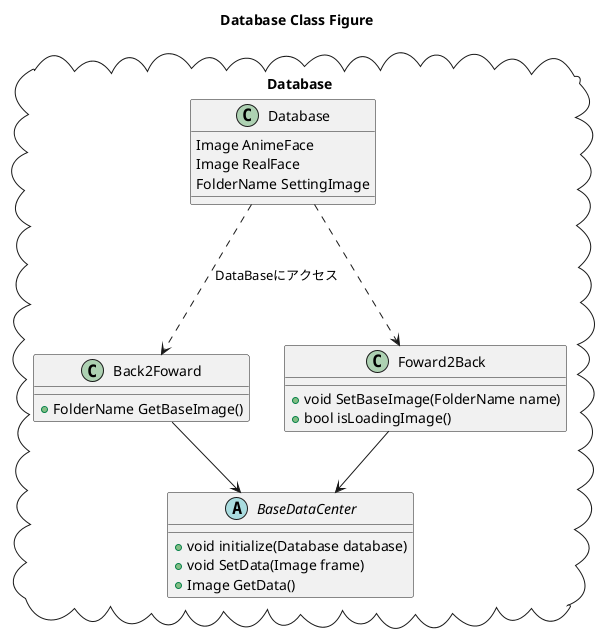 @startuml
title Database Class Figure

cloud Database{
    abstract BaseDataCenter{
        +void initialize(Database database)
        +void SetData(Image frame)
        +Image GetData()


        
    }

    class Foward2Back{
        ' +void SetSettingImage()
        +void SetBaseImage(FolderName name)
        +bool isLoadingImage()

    }

    class Back2Foward{
        +FolderName GetBaseImage()

    }

    BaseDataCenter <--u Foward2Back
    BaseDataCenter <--u Back2Foward

    class Database{
        Image AnimeFace
        Image RealFace
        FolderName SettingImage
    }

    Database ...> Foward2Back 
    Database ...> Back2Foward : DataBaseにアクセス




    

}


@enduml